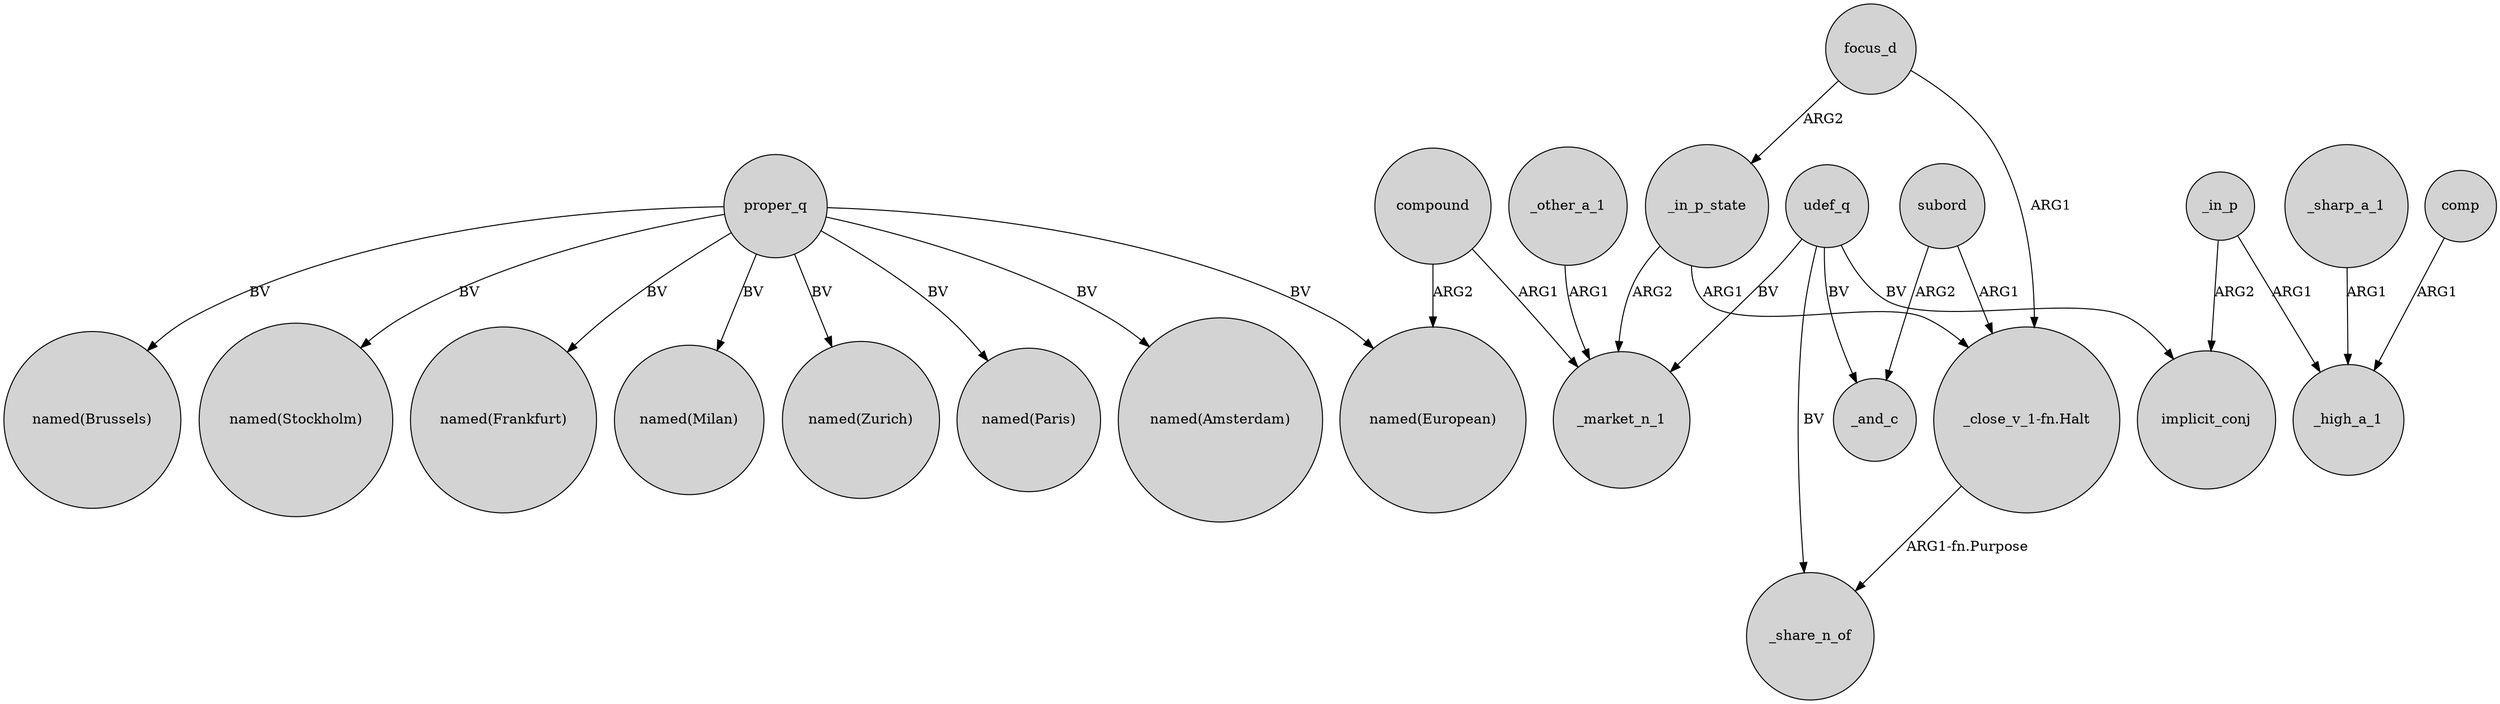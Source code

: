 digraph {
	node [shape=circle style=filled]
	proper_q -> "named(Brussels)" [label=BV]
	proper_q -> "named(Stockholm)" [label=BV]
	udef_q -> _market_n_1 [label=BV]
	focus_d -> "_close_v_1-fn.Halt" [label=ARG1]
	focus_d -> _in_p_state [label=ARG2]
	proper_q -> "named(Frankfurt)" [label=BV]
	_in_p_state -> "_close_v_1-fn.Halt" [label=ARG1]
	_other_a_1 -> _market_n_1 [label=ARG1]
	subord -> "_close_v_1-fn.Halt" [label=ARG1]
	_in_p -> implicit_conj [label=ARG2]
	subord -> _and_c [label=ARG2]
	udef_q -> _and_c [label=BV]
	compound -> "named(European)" [label=ARG2]
	_in_p -> _high_a_1 [label=ARG1]
	proper_q -> "named(Milan)" [label=BV]
	_sharp_a_1 -> _high_a_1 [label=ARG1]
	proper_q -> "named(Zurich)" [label=BV]
	proper_q -> "named(European)" [label=BV]
	comp -> _high_a_1 [label=ARG1]
	udef_q -> _share_n_of [label=BV]
	proper_q -> "named(Paris)" [label=BV]
	"_close_v_1-fn.Halt" -> _share_n_of [label="ARG1-fn.Purpose"]
	compound -> _market_n_1 [label=ARG1]
	udef_q -> implicit_conj [label=BV]
	_in_p_state -> _market_n_1 [label=ARG2]
	proper_q -> "named(Amsterdam)" [label=BV]
}
